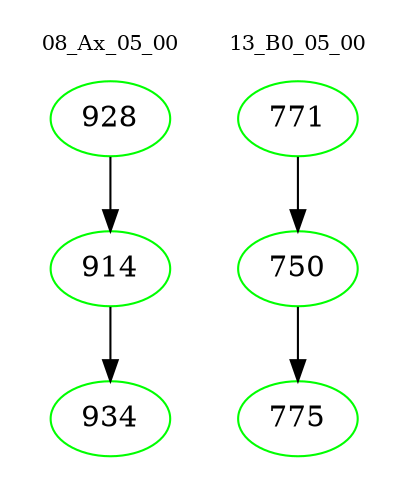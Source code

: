 digraph{
subgraph cluster_0 {
color = white
label = "08_Ax_05_00";
fontsize=10;
T0_928 [label="928", color="green"]
T0_928 -> T0_914 [color="black"]
T0_914 [label="914", color="green"]
T0_914 -> T0_934 [color="black"]
T0_934 [label="934", color="green"]
}
subgraph cluster_1 {
color = white
label = "13_B0_05_00";
fontsize=10;
T1_771 [label="771", color="green"]
T1_771 -> T1_750 [color="black"]
T1_750 [label="750", color="green"]
T1_750 -> T1_775 [color="black"]
T1_775 [label="775", color="green"]
}
}
